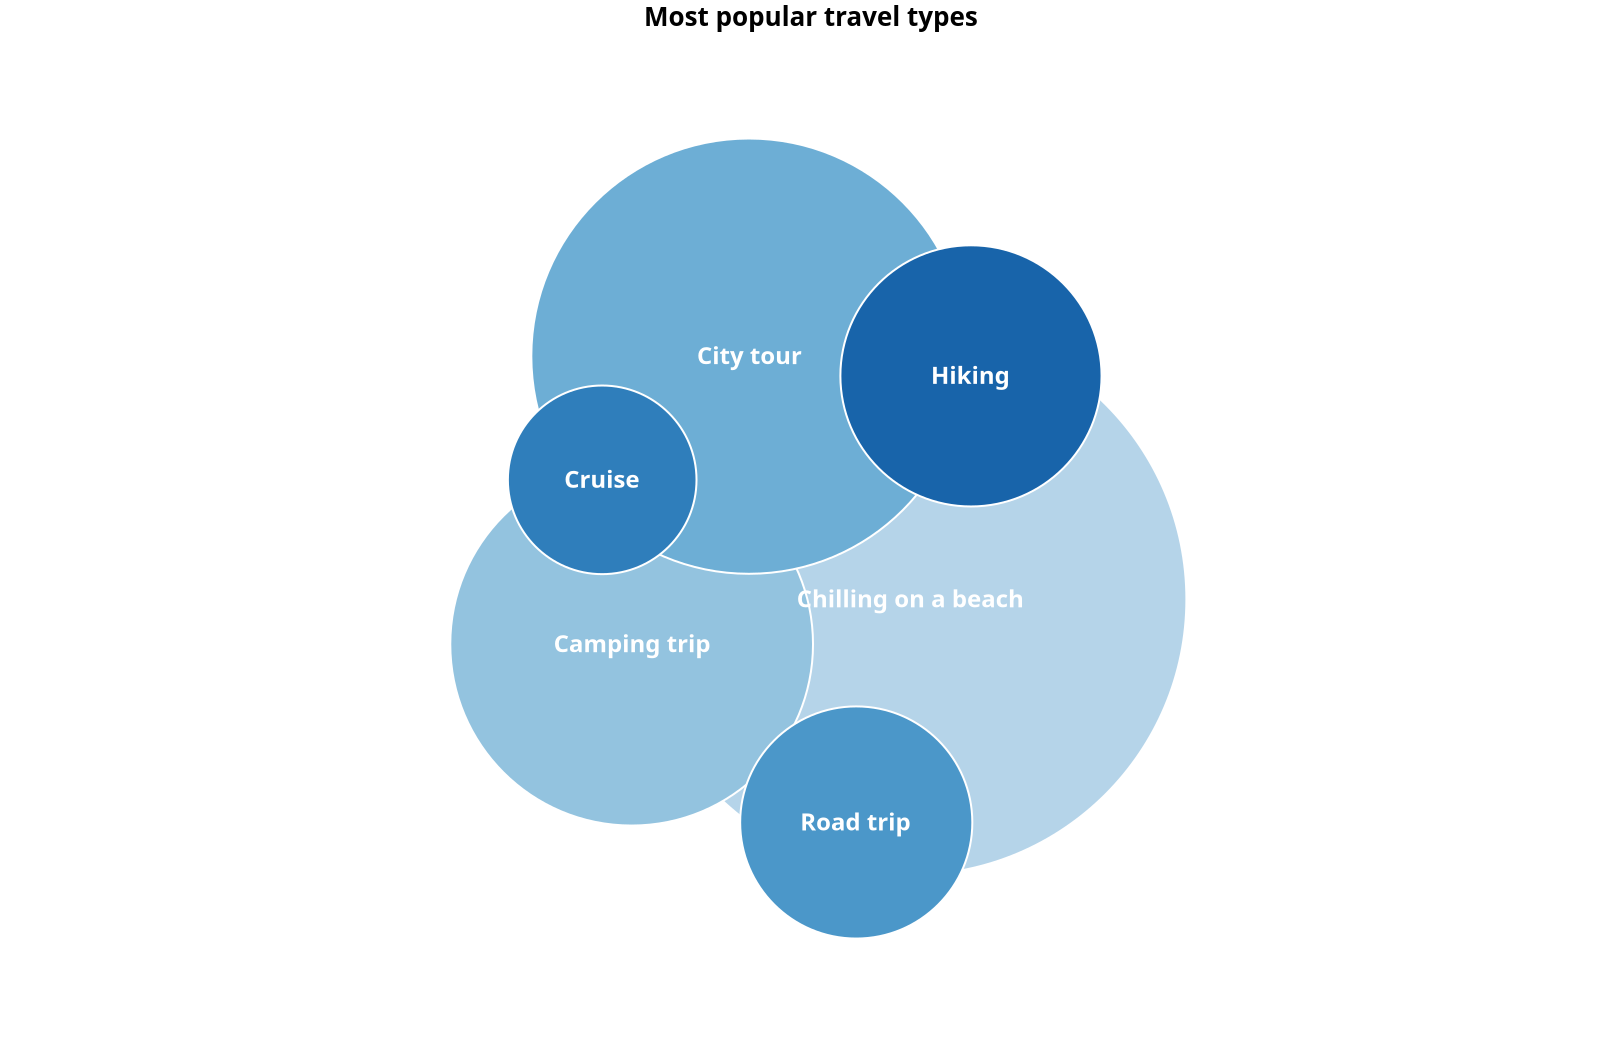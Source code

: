 {
    "$schema": "https://vega.github.io/schema/vega/v5.json",
    "title": {
      "text": "Most popular travel types"
    },
    "width": 800,
    "height": 500,
    "padding": {"left": 5, "right": 5, "top": 20, "bottom": 0},
    "autosize": "none",
    "signals": [
      {"name": "cx", "update": "width / 2"},
      {"name": "cy", "update": "height / 2"}
    ],
    "data": [
      {
        "name": "table",
        "values": [
          {"category": "Chilling on a beach", "popularity": 0.38},
          {"category": "Camping trip", "popularity": 0.25},
          {"category": "City tour", "popularity": 0.30},
          {"category": "Road trip", "popularity": 0.16},
          {"category": "Cruise", "popularity": 0.13},
          {"category": "Hiking", "popularity": 0.18}
        ]
      }
    ],
    "scales": [
      {
        "name": "size",
        "domain": {"data": "table", "field": "popularity"},
        "range": [1, 50000]
      },
      {
        "name": "color",
        "type": "ordinal",
        "domain": {"data": "table", "field": "category"},
        "range": "ramp"
      }
    ],
    "marks": [
      {
        "name": "nodes",
        "type": "symbol",
        "from": {"data": "table"},
        "encode": {
          "enter": {
            "fill": {"scale": "color", "field": "category"},
            "xfocus": {"signal": "cx"},
            "yfocus": {"signal": "cy"}
          },
          "update": {
            "size": {"signal": "pow(2 * datum.popularity, 2)", "scale": "size"},
            "stroke": {"value": "white"},
            "strokeWidth": {"value": 1},
            "tooltip": {"signal": "datum"}
          }
        },
        "transform": [
          {
            "type": "force",
            "iterations": 100,
            "static": false,
            "forces": [
              {
                "force": "collide",
                "iterations": 2,
                "radius": {"expr": "sqrt(datum.size) / 2"}
              },
              {"force": "center", "x": {"signal": "cx"}, "y": {"signal": "cy"}},
              {"force": "x", "x": "xfocus", "strength": 0.5},
              {"force": "y", "y": "yfocus", "strength": 0.6}
            ]
          }
        ]
      },
      {
        "type": "text",
        "from": {"data": "nodes"},
        "encode": {
          "enter": {
            "align": {"value": "center"},
            "baseline": {"value": "middle"},
            "fontSize": {"value": 12},
            "fontWeight": {"value": "bold"},
            "fill": {"value": "white"},
            "text": {"field": "datum.category"}
          },
          "update": {"x": {"field": "x"}, "y": {"field": "y"}}
        }
      }
    ]
  }